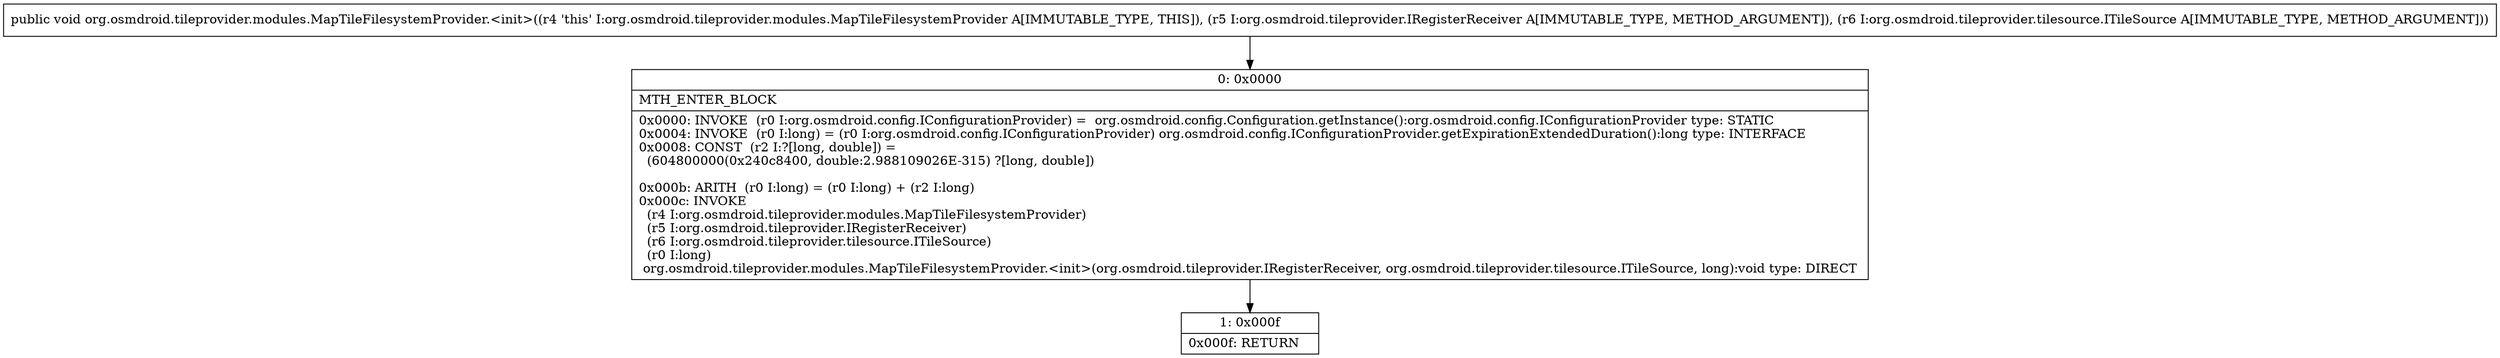 digraph "CFG fororg.osmdroid.tileprovider.modules.MapTileFilesystemProvider.\<init\>(Lorg\/osmdroid\/tileprovider\/IRegisterReceiver;Lorg\/osmdroid\/tileprovider\/tilesource\/ITileSource;)V" {
Node_0 [shape=record,label="{0\:\ 0x0000|MTH_ENTER_BLOCK\l|0x0000: INVOKE  (r0 I:org.osmdroid.config.IConfigurationProvider) =  org.osmdroid.config.Configuration.getInstance():org.osmdroid.config.IConfigurationProvider type: STATIC \l0x0004: INVOKE  (r0 I:long) = (r0 I:org.osmdroid.config.IConfigurationProvider) org.osmdroid.config.IConfigurationProvider.getExpirationExtendedDuration():long type: INTERFACE \l0x0008: CONST  (r2 I:?[long, double]) = \l  (604800000(0x240c8400, double:2.988109026E\-315) ?[long, double])\l \l0x000b: ARITH  (r0 I:long) = (r0 I:long) + (r2 I:long) \l0x000c: INVOKE  \l  (r4 I:org.osmdroid.tileprovider.modules.MapTileFilesystemProvider)\l  (r5 I:org.osmdroid.tileprovider.IRegisterReceiver)\l  (r6 I:org.osmdroid.tileprovider.tilesource.ITileSource)\l  (r0 I:long)\l org.osmdroid.tileprovider.modules.MapTileFilesystemProvider.\<init\>(org.osmdroid.tileprovider.IRegisterReceiver, org.osmdroid.tileprovider.tilesource.ITileSource, long):void type: DIRECT \l}"];
Node_1 [shape=record,label="{1\:\ 0x000f|0x000f: RETURN   \l}"];
MethodNode[shape=record,label="{public void org.osmdroid.tileprovider.modules.MapTileFilesystemProvider.\<init\>((r4 'this' I:org.osmdroid.tileprovider.modules.MapTileFilesystemProvider A[IMMUTABLE_TYPE, THIS]), (r5 I:org.osmdroid.tileprovider.IRegisterReceiver A[IMMUTABLE_TYPE, METHOD_ARGUMENT]), (r6 I:org.osmdroid.tileprovider.tilesource.ITileSource A[IMMUTABLE_TYPE, METHOD_ARGUMENT])) }"];
MethodNode -> Node_0;
Node_0 -> Node_1;
}


